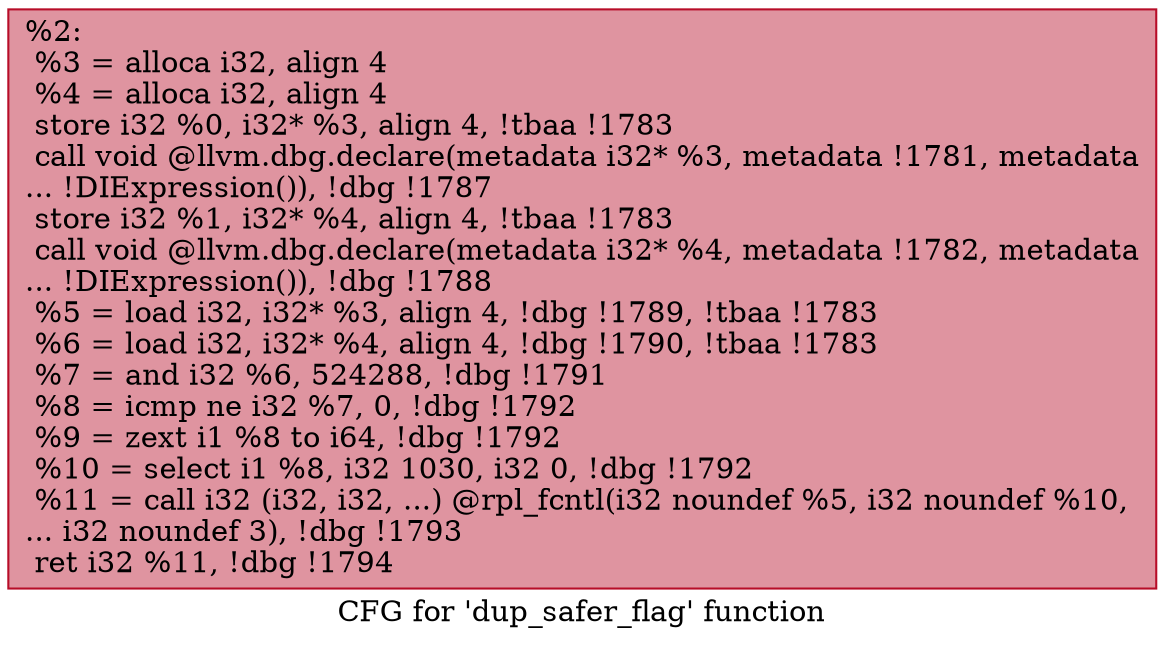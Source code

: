 digraph "CFG for 'dup_safer_flag' function" {
	label="CFG for 'dup_safer_flag' function";

	Node0x28e2560 [shape=record,color="#b70d28ff", style=filled, fillcolor="#b70d2870",label="{%2:\l  %3 = alloca i32, align 4\l  %4 = alloca i32, align 4\l  store i32 %0, i32* %3, align 4, !tbaa !1783\l  call void @llvm.dbg.declare(metadata i32* %3, metadata !1781, metadata\l... !DIExpression()), !dbg !1787\l  store i32 %1, i32* %4, align 4, !tbaa !1783\l  call void @llvm.dbg.declare(metadata i32* %4, metadata !1782, metadata\l... !DIExpression()), !dbg !1788\l  %5 = load i32, i32* %3, align 4, !dbg !1789, !tbaa !1783\l  %6 = load i32, i32* %4, align 4, !dbg !1790, !tbaa !1783\l  %7 = and i32 %6, 524288, !dbg !1791\l  %8 = icmp ne i32 %7, 0, !dbg !1792\l  %9 = zext i1 %8 to i64, !dbg !1792\l  %10 = select i1 %8, i32 1030, i32 0, !dbg !1792\l  %11 = call i32 (i32, i32, ...) @rpl_fcntl(i32 noundef %5, i32 noundef %10,\l... i32 noundef 3), !dbg !1793\l  ret i32 %11, !dbg !1794\l}"];
}
